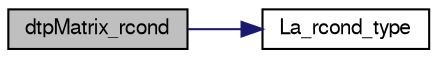 digraph G
{
  edge [fontname="FreeSans",fontsize=10,labelfontname="FreeSans",labelfontsize=10];
  node [fontname="FreeSans",fontsize=10,shape=record];
  rankdir=LR;
  Node1 [label="dtpMatrix_rcond",height=0.2,width=0.4,color="black", fillcolor="grey75", style="filled" fontcolor="black"];
  Node1 -> Node2 [color="midnightblue",fontsize=10,style="solid",fontname="FreeSans"];
  Node2 [label="La_rcond_type",height=0.2,width=0.4,color="black", fillcolor="white", style="filled",URL="$Mutils_8c.html#646ee60a4fb346b69460858856a4a5a2"];
}
